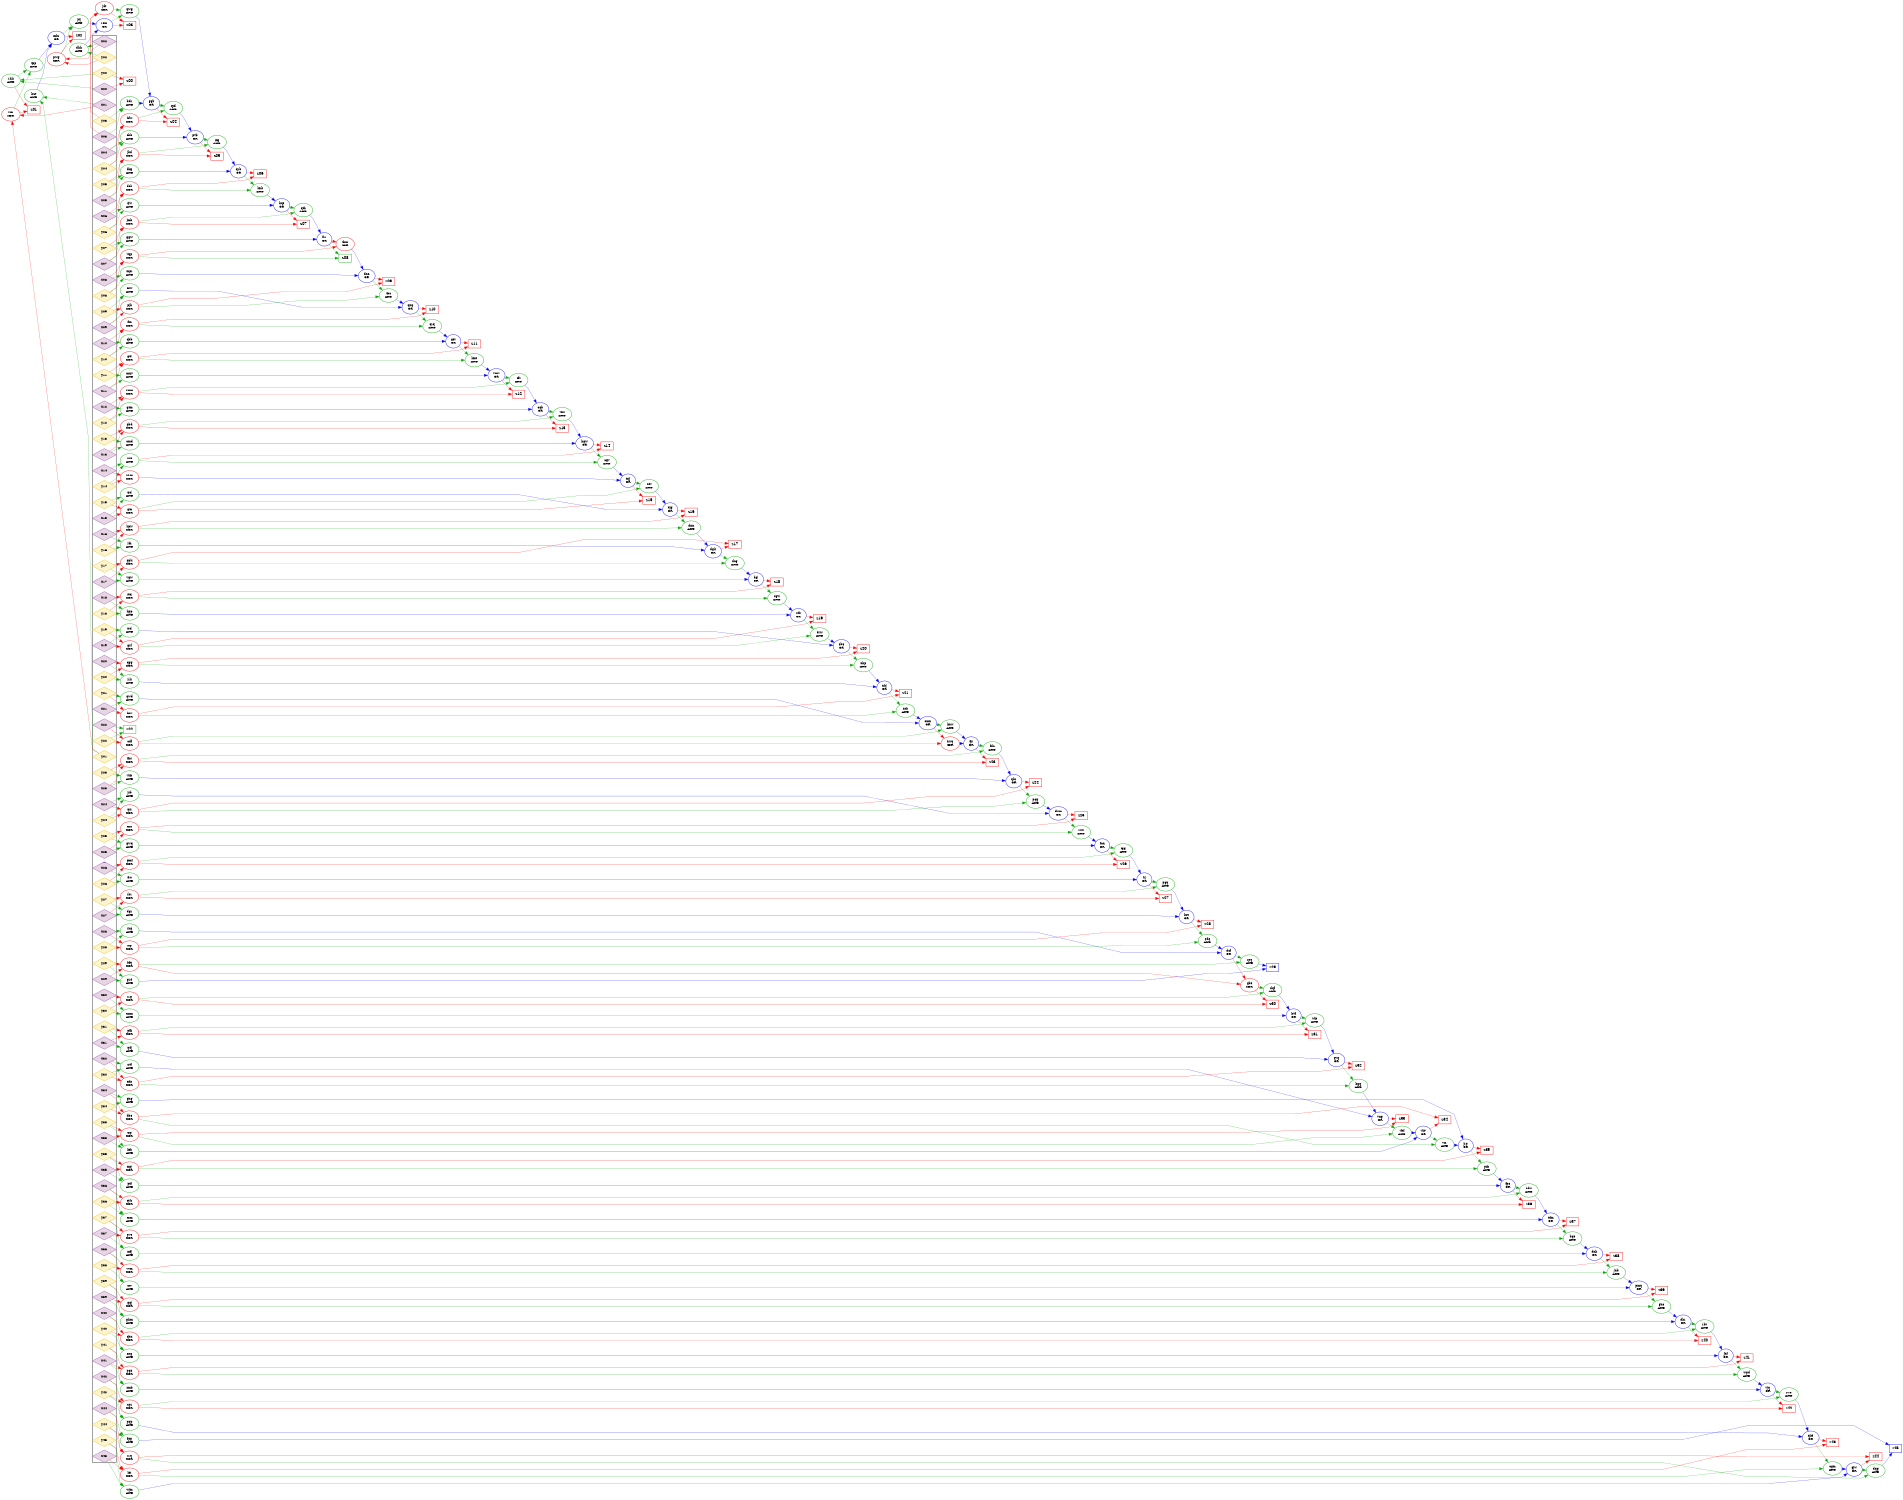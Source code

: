 // Gate Network
digraph {
	size="14,10"
	dpi=1200
	rankdir=LR
	margin=0
	subgraph cluster_inputs {
		rank=same
		x00 [label=x00 color="#9B59B6" fillcolor="#E8D5E4" fontsize=8 height=0.2 shape=diamond style=filled width=0.3]
		x01 [label=x01 color="#9B59B6" fillcolor="#E8D5E4" fontsize=8 height=0.2 shape=diamond style=filled width=0.3]
		x02 [label=x02 color="#9B59B6" fillcolor="#E8D5E4" fontsize=8 height=0.2 shape=diamond style=filled width=0.3]
		x03 [label=x03 color="#9B59B6" fillcolor="#E8D5E4" fontsize=8 height=0.2 shape=diamond style=filled width=0.3]
		x04 [label=x04 color="#9B59B6" fillcolor="#E8D5E4" fontsize=8 height=0.2 shape=diamond style=filled width=0.3]
		x05 [label=x05 color="#9B59B6" fillcolor="#E8D5E4" fontsize=8 height=0.2 shape=diamond style=filled width=0.3]
		x06 [label=x06 color="#9B59B6" fillcolor="#E8D5E4" fontsize=8 height=0.2 shape=diamond style=filled width=0.3]
		x07 [label=x07 color="#9B59B6" fillcolor="#E8D5E4" fontsize=8 height=0.2 shape=diamond style=filled width=0.3]
		x08 [label=x08 color="#9B59B6" fillcolor="#E8D5E4" fontsize=8 height=0.2 shape=diamond style=filled width=0.3]
		x09 [label=x09 color="#9B59B6" fillcolor="#E8D5E4" fontsize=8 height=0.2 shape=diamond style=filled width=0.3]
		x10 [label=x10 color="#9B59B6" fillcolor="#E8D5E4" fontsize=8 height=0.2 shape=diamond style=filled width=0.3]
		x11 [label=x11 color="#9B59B6" fillcolor="#E8D5E4" fontsize=8 height=0.2 shape=diamond style=filled width=0.3]
		x12 [label=x12 color="#9B59B6" fillcolor="#E8D5E4" fontsize=8 height=0.2 shape=diamond style=filled width=0.3]
		x13 [label=x13 color="#9B59B6" fillcolor="#E8D5E4" fontsize=8 height=0.2 shape=diamond style=filled width=0.3]
		x14 [label=x14 color="#9B59B6" fillcolor="#E8D5E4" fontsize=8 height=0.2 shape=diamond style=filled width=0.3]
		x15 [label=x15 color="#9B59B6" fillcolor="#E8D5E4" fontsize=8 height=0.2 shape=diamond style=filled width=0.3]
		x16 [label=x16 color="#9B59B6" fillcolor="#E8D5E4" fontsize=8 height=0.2 shape=diamond style=filled width=0.3]
		x17 [label=x17 color="#9B59B6" fillcolor="#E8D5E4" fontsize=8 height=0.2 shape=diamond style=filled width=0.3]
		x18 [label=x18 color="#9B59B6" fillcolor="#E8D5E4" fontsize=8 height=0.2 shape=diamond style=filled width=0.3]
		x19 [label=x19 color="#9B59B6" fillcolor="#E8D5E4" fontsize=8 height=0.2 shape=diamond style=filled width=0.3]
		x20 [label=x20 color="#9B59B6" fillcolor="#E8D5E4" fontsize=8 height=0.2 shape=diamond style=filled width=0.3]
		x21 [label=x21 color="#9B59B6" fillcolor="#E8D5E4" fontsize=8 height=0.2 shape=diamond style=filled width=0.3]
		x22 [label=x22 color="#9B59B6" fillcolor="#E8D5E4" fontsize=8 height=0.2 shape=diamond style=filled width=0.3]
		x23 [label=x23 color="#9B59B6" fillcolor="#E8D5E4" fontsize=8 height=0.2 shape=diamond style=filled width=0.3]
		x24 [label=x24 color="#9B59B6" fillcolor="#E8D5E4" fontsize=8 height=0.2 shape=diamond style=filled width=0.3]
		x25 [label=x25 color="#9B59B6" fillcolor="#E8D5E4" fontsize=8 height=0.2 shape=diamond style=filled width=0.3]
		x26 [label=x26 color="#9B59B6" fillcolor="#E8D5E4" fontsize=8 height=0.2 shape=diamond style=filled width=0.3]
		x27 [label=x27 color="#9B59B6" fillcolor="#E8D5E4" fontsize=8 height=0.2 shape=diamond style=filled width=0.3]
		x28 [label=x28 color="#9B59B6" fillcolor="#E8D5E4" fontsize=8 height=0.2 shape=diamond style=filled width=0.3]
		x29 [label=x29 color="#9B59B6" fillcolor="#E8D5E4" fontsize=8 height=0.2 shape=diamond style=filled width=0.3]
		x30 [label=x30 color="#9B59B6" fillcolor="#E8D5E4" fontsize=8 height=0.2 shape=diamond style=filled width=0.3]
		x31 [label=x31 color="#9B59B6" fillcolor="#E8D5E4" fontsize=8 height=0.2 shape=diamond style=filled width=0.3]
		x32 [label=x32 color="#9B59B6" fillcolor="#E8D5E4" fontsize=8 height=0.2 shape=diamond style=filled width=0.3]
		x33 [label=x33 color="#9B59B6" fillcolor="#E8D5E4" fontsize=8 height=0.2 shape=diamond style=filled width=0.3]
		x34 [label=x34 color="#9B59B6" fillcolor="#E8D5E4" fontsize=8 height=0.2 shape=diamond style=filled width=0.3]
		x35 [label=x35 color="#9B59B6" fillcolor="#E8D5E4" fontsize=8 height=0.2 shape=diamond style=filled width=0.3]
		x36 [label=x36 color="#9B59B6" fillcolor="#E8D5E4" fontsize=8 height=0.2 shape=diamond style=filled width=0.3]
		x37 [label=x37 color="#9B59B6" fillcolor="#E8D5E4" fontsize=8 height=0.2 shape=diamond style=filled width=0.3]
		x38 [label=x38 color="#9B59B6" fillcolor="#E8D5E4" fontsize=8 height=0.2 shape=diamond style=filled width=0.3]
		x39 [label=x39 color="#9B59B6" fillcolor="#E8D5E4" fontsize=8 height=0.2 shape=diamond style=filled width=0.3]
		x40 [label=x40 color="#9B59B6" fillcolor="#E8D5E4" fontsize=8 height=0.2 shape=diamond style=filled width=0.3]
		x41 [label=x41 color="#9B59B6" fillcolor="#E8D5E4" fontsize=8 height=0.2 shape=diamond style=filled width=0.3]
		x42 [label=x42 color="#9B59B6" fillcolor="#E8D5E4" fontsize=8 height=0.2 shape=diamond style=filled width=0.3]
		x43 [label=x43 color="#9B59B6" fillcolor="#E8D5E4" fontsize=8 height=0.2 shape=diamond style=filled width=0.3]
		x44 [label=x44 color="#9B59B6" fillcolor="#E8D5E4" fontsize=8 height=0.2 shape=diamond style=filled width=0.3]
		y00 [label=y00 color="#F1C40F" fillcolor="#FCF3CF" fontsize=8 height=0.2 shape=diamond style=filled width=0.3]
		y01 [label=y01 color="#F1C40F" fillcolor="#FCF3CF" fontsize=8 height=0.2 shape=diamond style=filled width=0.3]
		y02 [label=y02 color="#F1C40F" fillcolor="#FCF3CF" fontsize=8 height=0.2 shape=diamond style=filled width=0.3]
		y03 [label=y03 color="#F1C40F" fillcolor="#FCF3CF" fontsize=8 height=0.2 shape=diamond style=filled width=0.3]
		y04 [label=y04 color="#F1C40F" fillcolor="#FCF3CF" fontsize=8 height=0.2 shape=diamond style=filled width=0.3]
		y05 [label=y05 color="#F1C40F" fillcolor="#FCF3CF" fontsize=8 height=0.2 shape=diamond style=filled width=0.3]
		y06 [label=y06 color="#F1C40F" fillcolor="#FCF3CF" fontsize=8 height=0.2 shape=diamond style=filled width=0.3]
		y07 [label=y07 color="#F1C40F" fillcolor="#FCF3CF" fontsize=8 height=0.2 shape=diamond style=filled width=0.3]
		y08 [label=y08 color="#F1C40F" fillcolor="#FCF3CF" fontsize=8 height=0.2 shape=diamond style=filled width=0.3]
		y09 [label=y09 color="#F1C40F" fillcolor="#FCF3CF" fontsize=8 height=0.2 shape=diamond style=filled width=0.3]
		y10 [label=y10 color="#F1C40F" fillcolor="#FCF3CF" fontsize=8 height=0.2 shape=diamond style=filled width=0.3]
		y11 [label=y11 color="#F1C40F" fillcolor="#FCF3CF" fontsize=8 height=0.2 shape=diamond style=filled width=0.3]
		y12 [label=y12 color="#F1C40F" fillcolor="#FCF3CF" fontsize=8 height=0.2 shape=diamond style=filled width=0.3]
		y13 [label=y13 color="#F1C40F" fillcolor="#FCF3CF" fontsize=8 height=0.2 shape=diamond style=filled width=0.3]
		y14 [label=y14 color="#F1C40F" fillcolor="#FCF3CF" fontsize=8 height=0.2 shape=diamond style=filled width=0.3]
		y15 [label=y15 color="#F1C40F" fillcolor="#FCF3CF" fontsize=8 height=0.2 shape=diamond style=filled width=0.3]
		y16 [label=y16 color="#F1C40F" fillcolor="#FCF3CF" fontsize=8 height=0.2 shape=diamond style=filled width=0.3]
		y17 [label=y17 color="#F1C40F" fillcolor="#FCF3CF" fontsize=8 height=0.2 shape=diamond style=filled width=0.3]
		y18 [label=y18 color="#F1C40F" fillcolor="#FCF3CF" fontsize=8 height=0.2 shape=diamond style=filled width=0.3]
		y19 [label=y19 color="#F1C40F" fillcolor="#FCF3CF" fontsize=8 height=0.2 shape=diamond style=filled width=0.3]
		y20 [label=y20 color="#F1C40F" fillcolor="#FCF3CF" fontsize=8 height=0.2 shape=diamond style=filled width=0.3]
		y21 [label=y21 color="#F1C40F" fillcolor="#FCF3CF" fontsize=8 height=0.2 shape=diamond style=filled width=0.3]
		y22 [label=y22 color="#F1C40F" fillcolor="#FCF3CF" fontsize=8 height=0.2 shape=diamond style=filled width=0.3]
		y23 [label=y23 color="#F1C40F" fillcolor="#FCF3CF" fontsize=8 height=0.2 shape=diamond style=filled width=0.3]
		y24 [label=y24 color="#F1C40F" fillcolor="#FCF3CF" fontsize=8 height=0.2 shape=diamond style=filled width=0.3]
		y25 [label=y25 color="#F1C40F" fillcolor="#FCF3CF" fontsize=8 height=0.2 shape=diamond style=filled width=0.3]
		y26 [label=y26 color="#F1C40F" fillcolor="#FCF3CF" fontsize=8 height=0.2 shape=diamond style=filled width=0.3]
		y27 [label=y27 color="#F1C40F" fillcolor="#FCF3CF" fontsize=8 height=0.2 shape=diamond style=filled width=0.3]
		y28 [label=y28 color="#F1C40F" fillcolor="#FCF3CF" fontsize=8 height=0.2 shape=diamond style=filled width=0.3]
		y29 [label=y29 color="#F1C40F" fillcolor="#FCF3CF" fontsize=8 height=0.2 shape=diamond style=filled width=0.3]
		y30 [label=y30 color="#F1C40F" fillcolor="#FCF3CF" fontsize=8 height=0.2 shape=diamond style=filled width=0.3]
		y31 [label=y31 color="#F1C40F" fillcolor="#FCF3CF" fontsize=8 height=0.2 shape=diamond style=filled width=0.3]
		y32 [label=y32 color="#F1C40F" fillcolor="#FCF3CF" fontsize=8 height=0.2 shape=diamond style=filled width=0.3]
		y33 [label=y33 color="#F1C40F" fillcolor="#FCF3CF" fontsize=8 height=0.2 shape=diamond style=filled width=0.3]
		y34 [label=y34 color="#F1C40F" fillcolor="#FCF3CF" fontsize=8 height=0.2 shape=diamond style=filled width=0.3]
		y35 [label=y35 color="#F1C40F" fillcolor="#FCF3CF" fontsize=8 height=0.2 shape=diamond style=filled width=0.3]
		y36 [label=y36 color="#F1C40F" fillcolor="#FCF3CF" fontsize=8 height=0.2 shape=diamond style=filled width=0.3]
		y37 [label=y37 color="#F1C40F" fillcolor="#FCF3CF" fontsize=8 height=0.2 shape=diamond style=filled width=0.3]
		y38 [label=y38 color="#F1C40F" fillcolor="#FCF3CF" fontsize=8 height=0.2 shape=diamond style=filled width=0.3]
		y39 [label=y39 color="#F1C40F" fillcolor="#FCF3CF" fontsize=8 height=0.2 shape=diamond style=filled width=0.3]
		y40 [label=y40 color="#F1C40F" fillcolor="#FCF3CF" fontsize=8 height=0.2 shape=diamond style=filled width=0.3]
		y41 [label=y41 color="#F1C40F" fillcolor="#FCF3CF" fontsize=8 height=0.2 shape=diamond style=filled width=0.3]
		y42 [label=y42 color="#F1C40F" fillcolor="#FCF3CF" fontsize=8 height=0.2 shape=diamond style=filled width=0.3]
		y43 [label=y43 color="#F1C40F" fillcolor="#FCF3CF" fontsize=8 height=0.2 shape=diamond style=filled width=0.3]
		y44 [label=y44 color="#F1C40F" fillcolor="#FCF3CF" fontsize=8 height=0.2 shape=diamond style=filled width=0.3]
	}
	cgm [label="cgm
AND" color="#00AA00" fillcolor=white fontsize=8 height=0.2 shape=ellipse style=filled width=0.3]
	ktr -> cgm [color="#00AA00" penwidth=0.5]
	qkd -> cgm [color="#00AA00" penwidth=0.5]
	smb [label="smb
AND" color="#00AA00" fillcolor=white fontsize=8 height=0.2 shape=ellipse style=filled width=0.3]
	y41 -> smb [color="#00AA00" penwidth=0.5]
	x41 -> smb [color="#00AA00" penwidth=0.5]
	kmt [label="kmt
AND" color="#00AA00" fillcolor=white fontsize=8 height=0.2 shape=ellipse style=filled width=0.3]
	gst -> kmt [color="#00AA00" penwidth=0.5]
	gtv -> kmt [color="#00AA00" penwidth=0.5]
	bfq [label="bfq
XOR" color="#FF0000" fillcolor=white fontsize=8 height=0.2 shape=ellipse style=filled width=0.3]
	y29 -> bfq [color="#FF0000" penwidth=0.5]
	x29 -> bfq [color="#FF0000" penwidth=0.5]
	z07 [label=z07 color="#FF0000" fillcolor=white fontsize=10 height=0.3 shape=box style=filled width=0.4]
	hqs -> z07 [color="#FF0000" penwidth=0.5]
	jmb -> z07 [color="#FF0000" penwidth=0.5]
	bdr [label="bdr
AND" color="#00AA00" fillcolor=white fontsize=8 height=0.2 shape=ellipse style=filled width=0.3]
	x03 -> bdr [color="#00AA00" penwidth=0.5]
	y03 -> bdr [color="#00AA00" penwidth=0.5]
	z30 [label=z30 color="#FF0000" fillcolor=white fontsize=10 height=0.3 shape=box style=filled width=0.4]
	gbs -> z30 [color="#FF0000" penwidth=0.5]
	rrg -> z30 [color="#FF0000" penwidth=0.5]
	dqf [label="dqf
AND" color="#00AA00" fillcolor=white fontsize=8 height=0.2 shape=ellipse style=filled width=0.3]
	gbs -> dqf [color="#00AA00" penwidth=0.5]
	rrg -> dqf [color="#00AA00" penwidth=0.5]
	wpd [label="wpd
AND" color="#00AA00" fillcolor=white fontsize=8 height=0.2 shape=ellipse style=filled width=0.3]
	pgs -> wpd [color="#00AA00" penwidth=0.5]
	jhf -> wpd [color="#00AA00" penwidth=0.5]
	z27 [label=z27 color="#FF0000" fillcolor=white fontsize=10 height=0.3 shape=box style=filled width=0.4]
	rbr -> z27 [color="#FF0000" penwidth=0.5]
	frj -> z27 [color="#FF0000" penwidth=0.5]
	jrp [label="jrp
OR" color="#0000FF" fillcolor=white fontsize=8 height=0.2 shape=ellipse style=filled width=0.3]
	vsr -> jrp [color="#0000FF" penwidth=0.5]
	gng -> jrp [color="#0000FF" penwidth=0.5]
	fjs [label="fjs
OR" color="#0000FF" fillcolor=white fontsize=8 height=0.2 shape=ellipse style=filled width=0.3]
	knw -> fjs [color="#0000FF" penwidth=0.5]
	hwq -> fjs [color="#0000FF" penwidth=0.5]
	vbf [label="vbf
AND" color="#00AA00" fillcolor=white fontsize=8 height=0.2 shape=ellipse style=filled width=0.3]
	tsp -> vbf [color="#00AA00" penwidth=0.5]
	vng -> vbf [color="#00AA00" penwidth=0.5]
	z45 [label=z45 color="#0000FF" fillcolor=white fontsize=10 height=0.3 shape=box style=filled width=0.4]
	fpg -> z45 [color="#0000FF" penwidth=0.5]
	dqg -> z45 [color="#0000FF" penwidth=0.5]
	vjq [label="vjq
OR" color="#0000FF" fillcolor=white fontsize=8 height=0.2 shape=ellipse style=filled width=0.3]
	wpd -> vjq [color="#0000FF" penwidth=0.5]
	smb -> vjq [color="#0000FF" penwidth=0.5]
	z26 [label=z26 color="#FF0000" fillcolor=white fontsize=10 height=0.3 shape=box style=filled width=0.4]
	fcn -> z26 [color="#FF0000" penwidth=0.5]
	pmf -> z26 [color="#FF0000" penwidth=0.5]
	hvf [label="hvf
OR" color="#0000FF" fillcolor=white fontsize=8 height=0.2 shape=ellipse style=filled width=0.3]
	dqf -> hvf [color="#0000FF" penwidth=0.5]
	tmm -> hvf [color="#0000FF" penwidth=0.5]
	ghc [label="ghc
AND" color="#00AA00" fillcolor=white fontsize=8 height=0.2 shape=ellipse style=filled width=0.3]
	pmq -> ghc [color="#00AA00" penwidth=0.5]
	ggj -> ghc [color="#00AA00" penwidth=0.5]
	dcg [label="dcg
AND" color="#00AA00" fillcolor=white fontsize=8 height=0.2 shape=ellipse style=filled width=0.3]
	dgk -> dcg [color="#00AA00" penwidth=0.5]
	ppk -> dcg [color="#00AA00" penwidth=0.5]
	z22 [label=z22 color="#00AA00" fillcolor=white fontsize=10 height=0.3 shape=box style=filled width=0.4]
	y22 -> z22 [color="#00AA00" penwidth=0.5]
	x22 -> z22 [color="#00AA00" penwidth=0.5]
	qth [label="qth
AND" color="#00AA00" fillcolor=white fontsize=8 height=0.2 shape=ellipse style=filled width=0.3]
	hqs -> qth [color="#00AA00" penwidth=0.5]
	jmb -> qth [color="#00AA00" penwidth=0.5]
	tgg [label="tgg
AND" color="#00AA00" fillcolor=white fontsize=8 height=0.2 shape=ellipse style=filled width=0.3]
	pmf -> tgg [color="#00AA00" penwidth=0.5]
	fcn -> tgg [color="#00AA00" penwidth=0.5]
	rhg [label="rhg
AND" color="#00AA00" fillcolor=white fontsize=8 height=0.2 shape=ellipse style=filled width=0.3]
	y28 -> rhg [color="#00AA00" penwidth=0.5]
	x28 -> rhg [color="#00AA00" penwidth=0.5]
	z05 [label=z05 color="#FF0000" fillcolor=white fontsize=10 height=0.3 shape=box style=filled width=0.4]
	pvb -> z05 [color="#FF0000" penwidth=0.5]
	jbd -> z05 [color="#FF0000" penwidth=0.5]
	z13 [label=z13 color="#FF0000" fillcolor=white fontsize=10 height=0.3 shape=box style=filled width=0.4]
	cqb -> z13 [color="#FF0000" penwidth=0.5]
	pbd -> z13 [color="#FF0000" penwidth=0.5]
	dgj [label="dgj
OR" color="#0000FF" fillcolor=white fontsize=8 height=0.2 shape=ellipse style=filled width=0.3]
	dcg -> dgj [color="#0000FF" penwidth=0.5]
	vgw -> dgj [color="#0000FF" penwidth=0.5]
	psh [label="psh
AND" color="#00AA00" fillcolor=white fontsize=8 height=0.2 shape=ellipse style=filled width=0.3]
	mpj -> psh [color="#00AA00" penwidth=0.5]
	jrp -> psh [color="#00AA00" penwidth=0.5]
	ggj [label="ggj
XOR" color="#FF0000" fillcolor=white fontsize=8 height=0.2 shape=ellipse style=filled width=0.3]
	y39 -> ggj [color="#FF0000" penwidth=0.5]
	x39 -> ggj [color="#FF0000" penwidth=0.5]
	vvm [label="vvm
XOR" color="#FF0000" fillcolor=white fontsize=8 height=0.2 shape=ellipse style=filled width=0.3]
	y38 -> vvm [color="#FF0000" penwidth=0.5]
	x38 -> vvm [color="#FF0000" penwidth=0.5]
	dqg [label="dqg
AND" color="#00AA00" fillcolor=white fontsize=8 height=0.2 shape=ellipse style=filled width=0.3]
	rrq -> dqg [color="#00AA00" penwidth=0.5]
	gjw -> dqg [color="#00AA00" penwidth=0.5]
	vkh [label="vkh
AND" color="#00AA00" fillcolor=white fontsize=8 height=0.2 shape=ellipse style=filled width=0.3]
	y23 -> vkh [color="#00AA00" penwidth=0.5]
	x23 -> vkh [color="#00AA00" penwidth=0.5]
	pgs [label="pgs
XOR" color="#FF0000" fillcolor=white fontsize=8 height=0.2 shape=ellipse style=filled width=0.3]
	x41 -> pgs [color="#FF0000" penwidth=0.5]
	y41 -> pgs [color="#FF0000" penwidth=0.5]
	dwm [label="dwm
OR" color="#0000FF" fillcolor=white fontsize=8 height=0.2 shape=ellipse style=filled width=0.3]
	jsb -> dwm [color="#0000FF" penwidth=0.5]
	pqq -> dwm [color="#0000FF" penwidth=0.5]
	qcj [label="qcj
AND" color="#00AA00" fillcolor=white fontsize=8 height=0.2 shape=ellipse style=filled width=0.3]
	x15 -> qcj [color="#00AA00" penwidth=0.5]
	y15 -> qcj [color="#00AA00" penwidth=0.5]
	qrq [label="qrq
AND" color="#00AA00" fillcolor=white fontsize=8 height=0.2 shape=ellipse style=filled width=0.3]
	qnq -> qrq [color="#00AA00" penwidth=0.5]
	ftn -> qrq [color="#00AA00" penwidth=0.5]
	rrg [label="rrg
XOR" color="#FF0000" fillcolor=white fontsize=8 height=0.2 shape=ellipse style=filled width=0.3]
	x30 -> rrg [color="#FF0000" penwidth=0.5]
	y30 -> rrg [color="#FF0000" penwidth=0.5]
	rmm [label="rmm
XOR" color="#FF0000" fillcolor=white fontsize=8 height=0.2 shape=ellipse style=filled width=0.3]
	y12 -> rmm [color="#FF0000" penwidth=0.5]
	x12 -> rmm [color="#FF0000" penwidth=0.5]
	z10 [label=z10 color="#FF0000" fillcolor=white fontsize=10 height=0.3 shape=box style=filled width=0.4]
	qnq -> z10 [color="#FF0000" penwidth=0.5]
	ftn -> z10 [color="#FF0000" penwidth=0.5]
	cmn [label="cmn
OR" color="#0000FF" fillcolor=white fontsize=8 height=0.2 shape=ellipse style=filled width=0.3]
	qwd -> cmn [color="#0000FF" penwidth=0.5]
	ntb -> cmn [color="#0000FF" penwidth=0.5]
	hct [label="hct
AND" color="#00AA00" fillcolor=white fontsize=8 height=0.2 shape=ellipse style=filled width=0.3]
	y01 -> hct [color="#00AA00" penwidth=0.5]
	x01 -> hct [color="#00AA00" penwidth=0.5]
	pbq [label="pbq
OR" color="#0000FF" fillcolor=white fontsize=8 height=0.2 shape=ellipse style=filled width=0.3]
	ncj -> pbq [color="#0000FF" penwidth=0.5]
	dvw -> pbq [color="#0000FF" penwidth=0.5]
	dcf [label="dcf
OR" color="#0000FF" fillcolor=white fontsize=8 height=0.2 shape=ellipse style=filled width=0.3]
	pdq -> dcf [color="#0000FF" penwidth=0.5]
	rhg -> dcf [color="#0000FF" penwidth=0.5]
	cmd [label="cmd
AND" color="#00AA00" fillcolor=white fontsize=8 height=0.2 shape=ellipse style=filled width=0.3]
	y13 -> cmd [color="#00AA00" penwidth=0.5]
	x13 -> cmd [color="#00AA00" penwidth=0.5]
	bgs [label="bgs
AND" color="#00AA00" fillcolor=white fontsize=8 height=0.2 shape=ellipse style=filled width=0.3]
	pvc -> bgs [color="#00AA00" penwidth=0.5]
	tdm -> bgs [color="#00AA00" penwidth=0.5]
	fcn [label="fcn
OR" color="#0000FF" fillcolor=white fontsize=8 height=0.2 shape=ellipse style=filled width=0.3]
	rws -> fcn [color="#0000FF" penwidth=0.5]
	gwq -> fcn [color="#0000FF" penwidth=0.5]
	fpg [label="fpg
AND" color="#00AA00" fillcolor=white fontsize=8 height=0.2 shape=ellipse style=filled width=0.3]
	x44 -> fpg [color="#00AA00" penwidth=0.5]
	y44 -> fpg [color="#00AA00" penwidth=0.5]
	cgv [label="cgv
AND" color="#00AA00" fillcolor=white fontsize=8 height=0.2 shape=ellipse style=filled width=0.3]
	wss -> cgv [color="#00AA00" penwidth=0.5]
	hgw -> cgv [color="#00AA00" penwidth=0.5]
	chb [label="chb
AND" color="#00AA00" fillcolor=white fontsize=8 height=0.2 shape=ellipse style=filled width=0.3]
	y04 -> chb [color="#00AA00" penwidth=0.5]
	x04 -> chb [color="#00AA00" penwidth=0.5]
	z40 [label=z40 color="#FF0000" fillcolor=white fontsize=10 height=0.3 shape=box style=filled width=0.4]
	qbn -> z40 [color="#FF0000" penwidth=0.5]
	dhr -> z40 [color="#FF0000" penwidth=0.5]
	z42 [label=z42 color="#FF0000" fillcolor=white fontsize=10 height=0.3 shape=box style=filled width=0.4]
	cpr -> z42 [color="#FF0000" penwidth=0.5]
	vjq -> z42 [color="#FF0000" penwidth=0.5]
	tpp [label="tpp
AND" color="#00AA00" fillcolor=white fontsize=8 height=0.2 shape=ellipse style=filled width=0.3]
	rhk -> tpp [color="#00AA00" penwidth=0.5]
	vsn -> tpp [color="#00AA00" penwidth=0.5]
	z25 [label=z25 color="#FF0000" fillcolor=white fontsize=10 height=0.3 shape=box style=filled width=0.4]
	dwm -> z25 [color="#FF0000" penwidth=0.5]
	cnn -> z25 [color="#FF0000" penwidth=0.5]
	nhj [label="nhj
OR" color="#0000FF" fillcolor=white fontsize=8 height=0.2 shape=ellipse style=filled width=0.3]
	jrk -> nhj [color="#0000FF" penwidth=0.5]
	nhp -> nhj [color="#0000FF" penwidth=0.5]
	pmq [label="pmq
OR" color="#0000FF" fillcolor=white fontsize=8 height=0.2 shape=ellipse style=filled width=0.3]
	jnb -> pmq [color="#0000FF" penwidth=0.5]
	ctv -> pmq [color="#0000FF" penwidth=0.5]
	pqp [label="pqp
AND" color="#00AA00" fillcolor=white fontsize=8 height=0.2 shape=ellipse style=filled width=0.3]
	x42 -> pqp [color="#00AA00" penwidth=0.5]
	y42 -> pqp [color="#00AA00" penwidth=0.5]
	knk [label="knk
AND" color="#00AA00" fillcolor=white fontsize=8 height=0.2 shape=ellipse style=filled width=0.3]
	dck -> knk [color="#00AA00" penwidth=0.5]
	qrb -> knk [color="#00AA00" penwidth=0.5]
	z12 [label=z12 color="#FF0000" fillcolor=white fontsize=10 height=0.3 shape=box style=filled width=0.4]
	vmv -> z12 [color="#FF0000" penwidth=0.5]
	rmm -> z12 [color="#FF0000" penwidth=0.5]
	vkv [label="vkv
OR" color="#0000FF" fillcolor=white fontsize=8 height=0.2 shape=ellipse style=filled width=0.3]
	vbf -> vkv [color="#0000FF" penwidth=0.5]
	ksh -> vkv [color="#0000FF" penwidth=0.5]
	ncj [label="ncj
AND" color="#00AA00" fillcolor=white fontsize=8 height=0.2 shape=ellipse style=filled width=0.3]
	y19 -> ncj [color="#00AA00" penwidth=0.5]
	x19 -> ncj [color="#00AA00" penwidth=0.5]
	frr [label="frr
OR" color="#0000FF" fillcolor=white fontsize=8 height=0.2 shape=ellipse style=filled width=0.3]
	qth -> frr [color="#0000FF" penwidth=0.5]
	ggw -> frr [color="#0000FF" penwidth=0.5]
	z24 [label=z24 color="#FF0000" fillcolor=white fontsize=10 height=0.3 shape=box style=filled width=0.4]
	qbr -> z24 [color="#FF0000" penwidth=0.5]
	qsr -> z24 [color="#FF0000" penwidth=0.5]
	dvw [label="dvw
AND" color="#00AA00" fillcolor=white fontsize=8 height=0.2 shape=ellipse style=filled width=0.3]
	grf -> dvw [color="#00AA00" penwidth=0.5]
	wfs -> dvw [color="#00AA00" penwidth=0.5]
	qnq [label="qnq
OR" color="#0000FF" fillcolor=white fontsize=8 height=0.2 shape=ellipse style=filled width=0.3]
	csw -> qnq [color="#0000FF" penwidth=0.5]
	tbc -> qnq [color="#0000FF" penwidth=0.5]
	qdj [label="qdj
AND" color="#00AA00" fillcolor=white fontsize=8 height=0.2 shape=ellipse style=filled width=0.3]
	x31 -> qdj [color="#00AA00" penwidth=0.5]
	y31 -> qdj [color="#00AA00" penwidth=0.5]
	qgg [label="qgg
XOR" color="#FF0000" fillcolor=white fontsize=8 height=0.2 shape=ellipse style=filled width=0.3]
	y20 -> qgg [color="#FF0000" penwidth=0.5]
	x20 -> qgg [color="#FF0000" penwidth=0.5]
	cvf [label="cvf
AND" color="#00AA00" fillcolor=white fontsize=8 height=0.2 shape=ellipse style=filled width=0.3]
	x32 -> cvf [color="#00AA00" penwidth=0.5]
	y32 -> cvf [color="#00AA00" penwidth=0.5]
	pqq [label="pqq
AND" color="#00AA00" fillcolor=white fontsize=8 height=0.2 shape=ellipse style=filled width=0.3]
	qbr -> pqq [color="#00AA00" penwidth=0.5]
	qsr -> pqq [color="#00AA00" penwidth=0.5]
	jnb [label="jnb
AND" color="#00AA00" fillcolor=white fontsize=8 height=0.2 shape=ellipse style=filled width=0.3]
	vvm -> jnb [color="#00AA00" penwidth=0.5]
	dnk -> jnb [color="#00AA00" penwidth=0.5]
	pdq [label="pdq
AND" color="#00AA00" fillcolor=white fontsize=8 height=0.2 shape=ellipse style=filled width=0.3]
	bst -> pdq [color="#00AA00" penwidth=0.5]
	stp -> pdq [color="#00AA00" penwidth=0.5]
	ctv [label="ctv
AND" color="#00AA00" fillcolor=white fontsize=8 height=0.2 shape=ellipse style=filled width=0.3]
	y38 -> ctv [color="#00AA00" penwidth=0.5]
	x38 -> ctv [color="#00AA00" penwidth=0.5]
	gbs [label="gbs
XOR" color="#FF0000" fillcolor=white fontsize=8 height=0.2 shape=ellipse style=filled width=0.3]
	bfq -> gbs [color="#FF0000" penwidth=0.5]
	dcf -> gbs [color="#FF0000" penwidth=0.5]
	gsm [label="gsm
AND" color="#00AA00" fillcolor=white fontsize=8 height=0.2 shape=ellipse style=filled width=0.3]
	x12 -> gsm [color="#00AA00" penwidth=0.5]
	y12 -> gsm [color="#00AA00" penwidth=0.5]
	qsr [label="qsr
XOR" color="#FF0000" fillcolor=white fontsize=8 height=0.2 shape=ellipse style=filled width=0.3]
	y24 -> qsr [color="#FF0000" penwidth=0.5]
	x24 -> qsr [color="#FF0000" penwidth=0.5]
	z08 [label=z08 color="#00AA00" fillcolor=white fontsize=10 height=0.3 shape=box style=filled width=0.4]
	vqp -> z08 [color="#00AA00" penwidth=0.5]
	frr -> z08 [color="#00AA00" penwidth=0.5]
	pbd [label="pbd
XOR" color="#FF0000" fillcolor=white fontsize=8 height=0.2 shape=ellipse style=filled width=0.3]
	y13 -> pbd [color="#FF0000" penwidth=0.5]
	x13 -> pbd [color="#FF0000" penwidth=0.5]
	dgk [label="dgk
OR" color="#0000FF" fillcolor=white fontsize=8 height=0.2 shape=ellipse style=filled width=0.3]
	jth -> dgk [color="#0000FF" penwidth=0.5]
	dnn -> dgk [color="#0000FF" penwidth=0.5]
	jbd [label="jbd
XOR" color="#FF0000" fillcolor=white fontsize=8 height=0.2 shape=ellipse style=filled width=0.3]
	y05 -> jbd [color="#FF0000" penwidth=0.5]
	x05 -> jbd [color="#FF0000" penwidth=0.5]
	rhk [label="rhk
AND" color="#00AA00" fillcolor=white fontsize=8 height=0.2 shape=ellipse style=filled width=0.3]
	y00 -> rhk [color="#00AA00" penwidth=0.5]
	x00 -> rhk [color="#00AA00" penwidth=0.5]
	z23 [label=z23 color="#FF0000" fillcolor=white fontsize=10 height=0.3 shape=box style=filled width=0.4]
	fhs -> z23 [color="#FF0000" penwidth=0.5]
	fjs -> z23 [color="#FF0000" penwidth=0.5]
	z11 [label=z11 color="#FF0000" fillcolor=white fontsize=10 height=0.3 shape=box style=filled width=0.4]
	gtv -> z11 [color="#FF0000" penwidth=0.5]
	gst -> z11 [color="#FF0000" penwidth=0.5]
	mfj [label="mfj
AND" color="#00AA00" fillcolor=white fontsize=8 height=0.2 shape=ellipse style=filled width=0.3]
	y37 -> mfj [color="#00AA00" penwidth=0.5]
	x37 -> mfj [color="#00AA00" penwidth=0.5]
	gtc [label="gtc
XOR" color="#FF0000" fillcolor=white fontsize=8 height=0.2 shape=ellipse style=filled width=0.3]
	y15 -> gtc [color="#FF0000" penwidth=0.5]
	x15 -> gtc [color="#FF0000" penwidth=0.5]
	mqv [label="mqv
AND" color="#00AA00" fillcolor=white fontsize=8 height=0.2 shape=ellipse style=filled width=0.3]
	y11 -> mqv [color="#00AA00" penwidth=0.5]
	x11 -> mqv [color="#00AA00" penwidth=0.5]
	qrb [label="qrb
OR" color="#0000FF" fillcolor=white fontsize=8 height=0.2 shape=ellipse style=filled width=0.3]
	bkg -> qrb [color="#0000FF" penwidth=0.5]
	ktg -> qrb [color="#0000FF" penwidth=0.5]
	gtv [label="gtv
XOR" color="#FF0000" fillcolor=white fontsize=8 height=0.2 shape=ellipse style=filled width=0.3]
	y11 -> gtv [color="#FF0000" penwidth=0.5]
	x11 -> gtv [color="#FF0000" penwidth=0.5]
	csw [label="csw
AND" color="#00AA00" fillcolor=white fontsize=8 height=0.2 shape=ellipse style=filled width=0.3]
	x09 -> csw [color="#00AA00" penwidth=0.5]
	y09 -> csw [color="#00AA00" penwidth=0.5]
	rbt [label="rbt
AND" color="#00AA00" fillcolor=white fontsize=8 height=0.2 shape=ellipse style=filled width=0.3]
	dhr -> rbt [color="#00AA00" penwidth=0.5]
	qbn -> rbt [color="#00AA00" penwidth=0.5]
	z38 [label=z38 color="#FF0000" fillcolor=white fontsize=10 height=0.3 shape=box style=filled width=0.4]
	vvm -> z38 [color="#FF0000" penwidth=0.5]
	dnk -> z38 [color="#FF0000" penwidth=0.5]
	vng [label="vng
OR" color="#0000FF" fillcolor=white fontsize=8 height=0.2 shape=ellipse style=filled width=0.3]
	cvf -> vng [color="#0000FF" penwidth=0.5]
	bgq -> vng [color="#0000FF" penwidth=0.5]
	wfs [label="wfs
OR" color="#0000FF" fillcolor=white fontsize=8 height=0.2 shape=ellipse style=filled width=0.3]
	hpp -> wfs [color="#0000FF" penwidth=0.5]
	sgw -> wfs [color="#0000FF" penwidth=0.5]
	z16 [label=z16 color="#FF0000" fillcolor=white fontsize=10 height=0.3 shape=box style=filled width=0.4]
	djg -> z16 [color="#FF0000" penwidth=0.5]
	kpw -> z16 [color="#FF0000" penwidth=0.5]
	kpw [label="kpw
XOR" color="#FF0000" fillcolor=white fontsize=8 height=0.2 shape=ellipse style=filled width=0.3]
	x16 -> kpw [color="#FF0000" penwidth=0.5]
	y16 -> kpw [color="#FF0000" penwidth=0.5]
	dgr [label="dgr
AND" color="#00AA00" fillcolor=white fontsize=8 height=0.2 shape=ellipse style=filled width=0.3]
	x27 -> dgr [color="#00AA00" penwidth=0.5]
	y27 -> dgr [color="#00AA00" penwidth=0.5]
	gwq [label="gwq
AND" color="#00AA00" fillcolor=white fontsize=8 height=0.2 shape=ellipse style=filled width=0.3]
	y25 -> gwq [color="#00AA00" penwidth=0.5]
	x25 -> gwq [color="#00AA00" penwidth=0.5]
	sgw [label="sgw
AND" color="#00AA00" fillcolor=white fontsize=8 height=0.2 shape=ellipse style=filled width=0.3]
	dgj -> sgw [color="#00AA00" penwidth=0.5]
	stq -> sgw [color="#00AA00" penwidth=0.5]
	z33 [label=z33 color="#FF0000" fillcolor=white fontsize=10 height=0.3 shape=box style=filled width=0.4]
	tsp -> z33 [color="#FF0000" penwidth=0.5]
	vng -> z33 [color="#FF0000" penwidth=0.5]
	cqb [label="cqb
OR" color="#0000FF" fillcolor=white fontsize=8 height=0.2 shape=ellipse style=filled width=0.3]
	gsm -> cqb [color="#0000FF" penwidth=0.5]
	sft -> cqb [color="#0000FF" penwidth=0.5]
	vmv [label="vmv
OR" color="#0000FF" fillcolor=white fontsize=8 height=0.2 shape=ellipse style=filled width=0.3]
	kmt -> vmv [color="#0000FF" penwidth=0.5]
	mqv -> vmv [color="#0000FF" penwidth=0.5]
	z36 [label=z36 color="#FF0000" fillcolor=white fontsize=10 height=0.3 shape=box style=filled width=0.4]
	qvh -> z36 [color="#FF0000" penwidth=0.5]
	fpc -> z36 [color="#FF0000" penwidth=0.5]
	fpc [label="fpc
OR" color="#0000FF" fillcolor=white fontsize=8 height=0.2 shape=ellipse style=filled width=0.3]
	ptf -> fpc [color="#0000FF" penwidth=0.5]
	psh -> fpc [color="#0000FF" penwidth=0.5]
	gjw [label="gjw
OR" color="#0000FF" fillcolor=white fontsize=8 height=0.2 shape=ellipse style=filled width=0.3]
	wjm -> gjw [color="#0000FF" penwidth=0.5]
	cgm -> gjw [color="#0000FF" penwidth=0.5]
	qbr [label="qbr
OR" color="#0000FF" fillcolor=white fontsize=8 height=0.2 shape=ellipse style=filled width=0.3]
	vkh -> qbr [color="#0000FF" penwidth=0.5]
	fdc -> qbr [color="#0000FF" penwidth=0.5]
	tsp [label="tsp
XOR" color="#FF0000" fillcolor=white fontsize=8 height=0.2 shape=ellipse style=filled width=0.3]
	y33 -> tsp [color="#FF0000" penwidth=0.5]
	x33 -> tsp [color="#FF0000" penwidth=0.5]
	grf [label="grf
XOR" color="#FF0000" fillcolor=white fontsize=8 height=0.2 shape=ellipse style=filled width=0.3]
	x19 -> grf [color="#FF0000" penwidth=0.5]
	y19 -> grf [color="#FF0000" penwidth=0.5]
	rrq [label="rrq
XOR" color="#FF0000" fillcolor=white fontsize=8 height=0.2 shape=ellipse style=filled width=0.3]
	x44 -> rrq [color="#FF0000" penwidth=0.5]
	y44 -> rrq [color="#FF0000" penwidth=0.5]
	jdj [label="jdj
AND" color="#00AA00" fillcolor=white fontsize=8 height=0.2 shape=ellipse style=filled width=0.3]
	pwg -> jdj [color="#00AA00" penwidth=0.5]
	mbr -> jdj [color="#00AA00" penwidth=0.5]
	mjj [label="mjj
OR" color="#0000FF" fillcolor=white fontsize=8 height=0.2 shape=ellipse style=filled width=0.3]
	wrm -> mjj [color="#0000FF" penwidth=0.5]
	cgv -> mjj [color="#0000FF" penwidth=0.5]
	z35 [label=z35 color="#FF0000" fillcolor=white fontsize=10 height=0.3 shape=box style=filled width=0.4]
	jrp -> z35 [color="#FF0000" penwidth=0.5]
	mpj -> z35 [color="#FF0000" penwidth=0.5]
	z31 [label=z31 color="#FF0000" fillcolor=white fontsize=10 height=0.3 shape=box style=filled width=0.4]
	hvf -> z31 [color="#FF0000" penwidth=0.5]
	pfk -> z31 [color="#FF0000" penwidth=0.5]
	cpr [label="cpr
XOR" color="#FF0000" fillcolor=white fontsize=8 height=0.2 shape=ellipse style=filled width=0.3]
	x42 -> cpr [color="#FF0000" penwidth=0.5]
	y42 -> cpr [color="#FF0000" penwidth=0.5]
	cdf [label="cdf
XOR" color="#FF0000" fillcolor=white fontsize=8 height=0.2 shape=ellipse style=filled width=0.3]
	x22 -> cdf [color="#FF0000" penwidth=0.5]
	y22 -> cdf [color="#FF0000" penwidth=0.5]
	tmm [label="tmm
AND" color="#00AA00" fillcolor=white fontsize=8 height=0.2 shape=ellipse style=filled width=0.3]
	x30 -> tmm [color="#00AA00" penwidth=0.5]
	y30 -> tmm [color="#00AA00" penwidth=0.5]
	z21 [label=z21 color="#FF0000" fillcolor=white fontsize=10 height=0.3 shape=box style=filled width=0.4]
	bnv -> z21 [color="#FF0000" penwidth=0.5]
	nhj -> z21 [color="#FF0000" penwidth=0.5]
	wjm [label="wjm
AND" color="#00AA00" fillcolor=white fontsize=8 height=0.2 shape=ellipse style=filled width=0.3]
	y43 -> wjm [color="#00AA00" penwidth=0.5]
	x43 -> wjm [color="#00AA00" penwidth=0.5]
	z04 [label=z04 color="#FF0000" fillcolor=white fontsize=10 height=0.3 shape=box style=filled width=0.4]
	hfw -> z04 [color="#FF0000" penwidth=0.5]
	ggh -> z04 [color="#FF0000" penwidth=0.5]
	z09 [label=z09 color="#FF0000" fillcolor=white fontsize=10 height=0.3 shape=box style=filled width=0.4]
	dnc -> z09 [color="#FF0000" penwidth=0.5]
	pjb -> z09 [color="#FF0000" penwidth=0.5]
	z17 [label=z17 color="#FF0000" fillcolor=white fontsize=10 height=0.3 shape=box style=filled width=0.4]
	ppk -> z17 [color="#FF0000" penwidth=0.5]
	dgk -> z17 [color="#FF0000" penwidth=0.5]
	stp [label="stp
XOR" color="#FF0000" fillcolor=white fontsize=8 height=0.2 shape=ellipse style=filled width=0.3]
	y28 -> stp [color="#FF0000" penwidth=0.5]
	x28 -> stp [color="#FF0000" penwidth=0.5]
	z15 [label=z15 color="#FF0000" fillcolor=white fontsize=10 height=0.3 shape=box style=filled width=0.4]
	mjj -> z15 [color="#FF0000" penwidth=0.5]
	gtc -> z15 [color="#FF0000" penwidth=0.5]
	hpp [label="hpp
AND" color="#00AA00" fillcolor=white fontsize=8 height=0.2 shape=ellipse style=filled width=0.3]
	y18 -> hpp [color="#00AA00" penwidth=0.5]
	x18 -> hpp [color="#00AA00" penwidth=0.5]
	sjw [label="sjw
AND" color="#00AA00" fillcolor=white fontsize=8 height=0.2 shape=ellipse style=filled width=0.3]
	x06 -> sjw [color="#00AA00" penwidth=0.5]
	y06 -> sjw [color="#00AA00" penwidth=0.5]
	dnc [label="dnc
OR" color="#0000FF" fillcolor=white fontsize=8 height=0.2 shape=ellipse style=filled width=0.3]
	mpr -> dnc [color="#0000FF" penwidth=0.5]
	thm -> dnc [color="#0000FF" penwidth=0.5]
	z02 [label=z02 color="#FF0000" fillcolor=white fontsize=10 height=0.3 shape=box style=filled width=0.4]
	mbr -> z02 [color="#FF0000" penwidth=0.5]
	pwg -> z02 [color="#FF0000" penwidth=0.5]
	frc [label="frc
AND" color="#00AA00" fillcolor=white fontsize=8 height=0.2 shape=ellipse style=filled width=0.3]
	y26 -> frc [color="#00AA00" penwidth=0.5]
	x26 -> frc [color="#00AA00" penwidth=0.5]
	thm [label="thm
XOR" color="#FF0000" fillcolor=white fontsize=8 height=0.2 shape=ellipse style=filled width=0.3]
	frr -> thm [color="#FF0000" penwidth=0.5]
	vqp -> thm [color="#FF0000" penwidth=0.5]
	pwg [label="pwg
XOR" color="#FF0000" fillcolor=white fontsize=8 height=0.2 shape=ellipse style=filled width=0.3]
	y02 -> pwg [color="#FF0000" penwidth=0.5]
	x02 -> pwg [color="#FF0000" penwidth=0.5]
	z41 [label=z41 color="#FF0000" fillcolor=white fontsize=10 height=0.3 shape=box style=filled width=0.4]
	jhf -> z41 [color="#FF0000" penwidth=0.5]
	pgs -> z41 [color="#FF0000" penwidth=0.5]
	z00 [label=z00 color="#FF0000" fillcolor=white fontsize=10 height=0.3 shape=box style=filled width=0.4]
	x00 -> z00 [color="#FF0000" penwidth=0.5]
	y00 -> z00 [color="#FF0000" penwidth=0.5]
	z18 [label=z18 color="#FF0000" fillcolor=white fontsize=10 height=0.3 shape=box style=filled width=0.4]
	stq -> z18 [color="#FF0000" penwidth=0.5]
	dgj -> z18 [color="#FF0000" penwidth=0.5]
	vns [label="vns
AND" color="#00AA00" fillcolor=white fontsize=8 height=0.2 shape=ellipse style=filled width=0.3]
	cqb -> vns [color="#00AA00" penwidth=0.5]
	pbd -> vns [color="#00AA00" penwidth=0.5]
	dck [label="dck
XOR" color="#FF0000" fillcolor=white fontsize=8 height=0.2 shape=ellipse style=filled width=0.3]
	x06 -> dck [color="#FF0000" penwidth=0.5]
	y06 -> dck [color="#FF0000" penwidth=0.5]
	ggh [label="ggh
OR" color="#0000FF" fillcolor=white fontsize=8 height=0.2 shape=ellipse style=filled width=0.3]
	qwg -> ggh [color="#0000FF" penwidth=0.5]
	bdr -> ggh [color="#0000FF" penwidth=0.5]
	tnm [label="tnm
AND" color="#00AA00" fillcolor=white fontsize=8 height=0.2 shape=ellipse style=filled width=0.3]
	x36 -> tnm [color="#00AA00" penwidth=0.5]
	y36 -> tnm [color="#00AA00" penwidth=0.5]
	pjb [label="pjb
XOR" color="#FF0000" fillcolor=white fontsize=8 height=0.2 shape=ellipse style=filled width=0.3]
	x09 -> pjb [color="#FF0000" penwidth=0.5]
	y09 -> pjb [color="#FF0000" penwidth=0.5]
	tdm [label="tdm
OR" color="#0000FF" fillcolor=white fontsize=8 height=0.2 shape=ellipse style=filled width=0.3]
	hdw -> tdm [color="#0000FF" penwidth=0.5]
	tnm -> tdm [color="#0000FF" penwidth=0.5]
	rwc [label="rwc
AND" color="#00AA00" fillcolor=white fontsize=8 height=0.2 shape=ellipse style=filled width=0.3]
	vjq -> rwc [color="#00AA00" penwidth=0.5]
	cpr -> rwc [color="#00AA00" penwidth=0.5]
	bnv [label="bnv
XOR" color="#FF0000" fillcolor=white fontsize=8 height=0.2 shape=ellipse style=filled width=0.3]
	y21 -> bnv [color="#FF0000" penwidth=0.5]
	x21 -> bnv [color="#FF0000" penwidth=0.5]
	qkd [label="qkd
OR" color="#0000FF" fillcolor=white fontsize=8 height=0.2 shape=ellipse style=filled width=0.3]
	rwc -> qkd [color="#0000FF" penwidth=0.5]
	pqp -> qkd [color="#0000FF" penwidth=0.5]
	nhp [label="nhp
AND" color="#00AA00" fillcolor=white fontsize=8 height=0.2 shape=ellipse style=filled width=0.3]
	qgg -> nhp [color="#00AA00" penwidth=0.5]
	pbq -> nhp [color="#00AA00" penwidth=0.5]
	ggw [label="ggw
AND" color="#00AA00" fillcolor=white fontsize=8 height=0.2 shape=ellipse style=filled width=0.3]
	y07 -> ggw [color="#00AA00" penwidth=0.5]
	x07 -> ggw [color="#00AA00" penwidth=0.5]
	z14 [label=z14 color="#FF0000" fillcolor=white fontsize=10 height=0.3 shape=box style=filled width=0.4]
	hgw -> z14 [color="#FF0000" penwidth=0.5]
	wss -> z14 [color="#FF0000" penwidth=0.5]
	cnn [label="cnn
XOR" color="#FF0000" fillcolor=white fontsize=8 height=0.2 shape=ellipse style=filled width=0.3]
	y25 -> cnn [color="#FF0000" penwidth=0.5]
	x25 -> cnn [color="#FF0000" penwidth=0.5]
	z37 [label=z37 color="#FF0000" fillcolor=white fontsize=10 height=0.3 shape=box style=filled width=0.4]
	tdm -> z37 [color="#FF0000" penwidth=0.5]
	pvc -> z37 [color="#FF0000" penwidth=0.5]
	qwg [label="qwg
AND" color="#00AA00" fillcolor=white fontsize=8 height=0.2 shape=ellipse style=filled width=0.3]
	jdt -> qwg [color="#00AA00" penwidth=0.5]
	rsm -> qwg [color="#00AA00" penwidth=0.5]
	bkg [label="bkg
AND" color="#00AA00" fillcolor=white fontsize=8 height=0.2 shape=ellipse style=filled width=0.3]
	y05 -> bkg [color="#00AA00" penwidth=0.5]
	x05 -> bkg [color="#00AA00" penwidth=0.5]
	rsm [label="rsm
OR" color="#0000FF" fillcolor=white fontsize=8 height=0.2 shape=ellipse style=filled width=0.3]
	dhh -> rsm [color="#0000FF" penwidth=0.5]
	jdj -> rsm [color="#0000FF" penwidth=0.5]
	dnn [label="dnn
AND" color="#00AA00" fillcolor=white fontsize=8 height=0.2 shape=ellipse style=filled width=0.3]
	djg -> dnn [color="#00AA00" penwidth=0.5]
	kpw -> dnn [color="#00AA00" penwidth=0.5]
	z20 [label=z20 color="#FF0000" fillcolor=white fontsize=10 height=0.3 shape=box style=filled width=0.4]
	qgg -> z20 [color="#FF0000" penwidth=0.5]
	pbq -> z20 [color="#FF0000" penwidth=0.5]
	ntv [label="ntv
AND" color="#00AA00" fillcolor=white fontsize=8 height=0.2 shape=ellipse style=filled width=0.3]
	gtc -> ntv [color="#00AA00" penwidth=0.5]
	mjj -> ntv [color="#00AA00" penwidth=0.5]
	frj [label="frj
OR" color="#0000FF" fillcolor=white fontsize=8 height=0.2 shape=ellipse style=filled width=0.3]
	tgg -> frj [color="#0000FF" penwidth=0.5]
	frc -> frj [color="#0000FF" penwidth=0.5]
	jth [label="jth
AND" color="#00AA00" fillcolor=white fontsize=8 height=0.2 shape=ellipse style=filled width=0.3]
	y16 -> jth [color="#00AA00" penwidth=0.5]
	x16 -> jth [color="#00AA00" penwidth=0.5]
	fhs [label="fhs
XOR" color="#FF0000" fillcolor=white fontsize=8 height=0.2 shape=ellipse style=filled width=0.3]
	y23 -> fhs [color="#FF0000" penwidth=0.5]
	x23 -> fhs [color="#FF0000" penwidth=0.5]
	jsb [label="jsb
AND" color="#00AA00" fillcolor=white fontsize=8 height=0.2 shape=ellipse style=filled width=0.3]
	x24 -> jsb [color="#00AA00" penwidth=0.5]
	y24 -> jsb [color="#00AA00" penwidth=0.5]
	bst [label="bst
OR" color="#0000FF" fillcolor=white fontsize=8 height=0.2 shape=ellipse style=filled width=0.3]
	pgq -> bst [color="#0000FF" penwidth=0.5]
	dgr -> bst [color="#0000FF" penwidth=0.5]
	wss [label="wss
AND" color="#00AA00" fillcolor=white fontsize=8 height=0.2 shape=ellipse style=filled width=0.3]
	x14 -> wss [color="#00AA00" penwidth=0.5]
	y14 -> wss [color="#00AA00" penwidth=0.5]
	jhf [label="jhf
OR" color="#0000FF" fillcolor=white fontsize=8 height=0.2 shape=ellipse style=filled width=0.3]
	rbt -> jhf [color="#0000FF" penwidth=0.5]
	sng -> jhf [color="#0000FF" penwidth=0.5]
	qbb [label="qbb
AND" color="#00AA00" fillcolor=white fontsize=8 height=0.2 shape=ellipse style=filled width=0.3]
	y10 -> qbb [color="#00AA00" penwidth=0.5]
	x10 -> qbb [color="#00AA00" penwidth=0.5]
	z03 [label=z03 color="#FF0000" fillcolor=white fontsize=10 height=0.3 shape=box style=filled width=0.4]
	rsm -> z03 [color="#FF0000" penwidth=0.5]
	jdt -> z03 [color="#FF0000" penwidth=0.5]
	pfk [label="pfk
XOR" color="#FF0000" fillcolor=white fontsize=8 height=0.2 shape=ellipse style=filled width=0.3]
	y31 -> pfk [color="#FF0000" penwidth=0.5]
	x31 -> pfk [color="#FF0000" penwidth=0.5]
	vsr [label="vsr
AND" color="#00AA00" fillcolor=white fontsize=8 height=0.2 shape=ellipse style=filled width=0.3]
	vkv -> vsr [color="#00AA00" penwidth=0.5]
	bbc -> vsr [color="#00AA00" penwidth=0.5]
	vsn [label="vsn
XOR" color="#FF0000" fillcolor=white fontsize=8 height=0.2 shape=ellipse style=filled width=0.3]
	y01 -> vsn [color="#FF0000" penwidth=0.5]
	x01 -> vsn [color="#FF0000" penwidth=0.5]
	mbr [label="mbr
OR" color="#0000FF" fillcolor=white fontsize=8 height=0.2 shape=ellipse style=filled width=0.3]
	tpp -> mbr [color="#0000FF" penwidth=0.5]
	hct -> mbr [color="#0000FF" penwidth=0.5]
	bgq [label="bgq
AND" color="#00AA00" fillcolor=white fontsize=8 height=0.2 shape=ellipse style=filled width=0.3]
	qvq -> bgq [color="#00AA00" penwidth=0.5]
	cdn -> bgq [color="#00AA00" penwidth=0.5]
	cdn [label="cdn
XOR" color="#FF0000" fillcolor=white fontsize=8 height=0.2 shape=ellipse style=filled width=0.3]
	y32 -> cdn [color="#FF0000" penwidth=0.5]
	x32 -> cdn [color="#FF0000" penwidth=0.5]
	qwd [label="qwd
AND" color="#00AA00" fillcolor=white fontsize=8 height=0.2 shape=ellipse style=filled width=0.3]
	x21 -> qwd [color="#00AA00" penwidth=0.5]
	y21 -> qwd [color="#00AA00" penwidth=0.5]
	hfw [label="hfw
XOR" color="#FF0000" fillcolor=white fontsize=8 height=0.2 shape=ellipse style=filled width=0.3]
	y04 -> hfw [color="#FF0000" penwidth=0.5]
	x04 -> hfw [color="#FF0000" penwidth=0.5]
	ppk [label="ppk
XOR" color="#FF0000" fillcolor=white fontsize=8 height=0.2 shape=ellipse style=filled width=0.3]
	y17 -> ppk [color="#FF0000" penwidth=0.5]
	x17 -> ppk [color="#FF0000" penwidth=0.5]
	rpq [label="rpq
AND" color="#00AA00" fillcolor=white fontsize=8 height=0.2 shape=ellipse style=filled width=0.3]
	bfq -> rpq [color="#00AA00" penwidth=0.5]
	dcf -> rpq [color="#00AA00" penwidth=0.5]
	spd [label="spd
AND" color="#00AA00" fillcolor=white fontsize=8 height=0.2 shape=ellipse style=filled width=0.3]
	ggh -> spd [color="#00AA00" penwidth=0.5]
	hfw -> spd [color="#00AA00" penwidth=0.5]
	jdt [label="jdt
XOR" color="#FF0000" fillcolor=white fontsize=8 height=0.2 shape=ellipse style=filled width=0.3]
	x03 -> jdt [color="#FF0000" penwidth=0.5]
	y03 -> jdt [color="#FF0000" penwidth=0.5]
	ktg [label="ktg
AND" color="#00AA00" fillcolor=white fontsize=8 height=0.2 shape=ellipse style=filled width=0.3]
	jbd -> ktg [color="#00AA00" penwidth=0.5]
	pvb -> ktg [color="#00AA00" penwidth=0.5]
	stq [label="stq
XOR" color="#FF0000" fillcolor=white fontsize=8 height=0.2 shape=ellipse style=filled width=0.3]
	x18 -> stq [color="#FF0000" penwidth=0.5]
	y18 -> stq [color="#FF0000" penwidth=0.5]
	gng [label="gng
AND" color="#00AA00" fillcolor=white fontsize=8 height=0.2 shape=ellipse style=filled width=0.3]
	x34 -> gng [color="#00AA00" penwidth=0.5]
	y34 -> gng [color="#00AA00" penwidth=0.5]
	sng [label="sng
AND" color="#00AA00" fillcolor=white fontsize=8 height=0.2 shape=ellipse style=filled width=0.3]
	y40 -> sng [color="#00AA00" penwidth=0.5]
	x40 -> sng [color="#00AA00" penwidth=0.5]
	ksh [label="ksh
AND" color="#00AA00" fillcolor=white fontsize=8 height=0.2 shape=ellipse style=filled width=0.3]
	x33 -> ksh [color="#00AA00" penwidth=0.5]
	y33 -> ksh [color="#00AA00" penwidth=0.5]
	z06 [label=z06 color="#FF0000" fillcolor=white fontsize=10 height=0.3 shape=box style=filled width=0.4]
	qrb -> z06 [color="#FF0000" penwidth=0.5]
	dck -> z06 [color="#FF0000" penwidth=0.5]
	pmf [label="pmf
XOR" color="#FF0000" fillcolor=white fontsize=8 height=0.2 shape=ellipse style=filled width=0.3]
	x26 -> pmf [color="#FF0000" penwidth=0.5]
	y26 -> pmf [color="#FF0000" penwidth=0.5]
	z01 [label=z01 color="#FF0000" fillcolor=white fontsize=10 height=0.3 shape=box style=filled width=0.4]
	vsn -> z01 [color="#FF0000" penwidth=0.5]
	rhk -> z01 [color="#FF0000" penwidth=0.5]
	pgq [label="pgq
AND" color="#00AA00" fillcolor=white fontsize=8 height=0.2 shape=ellipse style=filled width=0.3]
	frj -> pgq [color="#00AA00" penwidth=0.5]
	rbr -> pgq [color="#00AA00" penwidth=0.5]
	mpr [label="mpr
AND" color="#00AA00" fillcolor=white fontsize=8 height=0.2 shape=ellipse style=filled width=0.3]
	x08 -> mpr [color="#00AA00" penwidth=0.5]
	y08 -> mpr [color="#00AA00" penwidth=0.5]
	knw [label="knw
AND" color="#00AA00" fillcolor=white fontsize=8 height=0.2 shape=ellipse style=filled width=0.3]
	cdf -> knw [color="#00AA00" penwidth=0.5]
	cmn -> knw [color="#00AA00" penwidth=0.5]
	qvq [label="qvq
OR" color="#0000FF" fillcolor=white fontsize=8 height=0.2 shape=ellipse style=filled width=0.3]
	wjp -> qvq [color="#0000FF" penwidth=0.5]
	qdj -> qvq [color="#0000FF" penwidth=0.5]
	fdc [label="fdc
AND" color="#00AA00" fillcolor=white fontsize=8 height=0.2 shape=ellipse style=filled width=0.3]
	fjs -> fdc [color="#00AA00" penwidth=0.5]
	fhs -> fdc [color="#00AA00" penwidth=0.5]
	jmb [label="jmb
XOR" color="#FF0000" fillcolor=white fontsize=8 height=0.2 shape=ellipse style=filled width=0.3]
	x07 -> jmb [color="#FF0000" penwidth=0.5]
	y07 -> jmb [color="#FF0000" penwidth=0.5]
	hdw [label="hdw
AND" color="#00AA00" fillcolor=white fontsize=8 height=0.2 shape=ellipse style=filled width=0.3]
	qvh -> hdw [color="#00AA00" penwidth=0.5]
	fpc -> hdw [color="#00AA00" penwidth=0.5]
	bbc [label="bbc
XOR" color="#FF0000" fillcolor=white fontsize=8 height=0.2 shape=ellipse style=filled width=0.3]
	x34 -> bbc [color="#FF0000" penwidth=0.5]
	y34 -> bbc [color="#FF0000" penwidth=0.5]
	dhr [label="dhr
OR" color="#0000FF" fillcolor=white fontsize=8 height=0.2 shape=ellipse style=filled width=0.3]
	ghm -> dhr [color="#0000FF" penwidth=0.5]
	ghc -> dhr [color="#0000FF" penwidth=0.5]
	sft [label="sft
AND" color="#00AA00" fillcolor=white fontsize=8 height=0.2 shape=ellipse style=filled width=0.3]
	rmm -> sft [color="#00AA00" penwidth=0.5]
	vmv -> sft [color="#00AA00" penwidth=0.5]
	z43 [label=z43 color="#FF0000" fillcolor=white fontsize=10 height=0.3 shape=box style=filled width=0.4]
	ktr -> z43 [color="#FF0000" penwidth=0.5]
	qkd -> z43 [color="#FF0000" penwidth=0.5]
	hqs [label="hqs
OR" color="#0000FF" fillcolor=white fontsize=8 height=0.2 shape=ellipse style=filled width=0.3]
	knk -> hqs [color="#0000FF" penwidth=0.5]
	sjw -> hqs [color="#0000FF" penwidth=0.5]
	qbn [label="qbn
XOR" color="#FF0000" fillcolor=white fontsize=8 height=0.2 shape=ellipse style=filled width=0.3]
	y40 -> qbn [color="#FF0000" penwidth=0.5]
	x40 -> qbn [color="#FF0000" penwidth=0.5]
	dnk [label="dnk
OR" color="#0000FF" fillcolor=white fontsize=8 height=0.2 shape=ellipse style=filled width=0.3]
	bgs -> dnk [color="#0000FF" penwidth=0.5]
	mfj -> dnk [color="#0000FF" penwidth=0.5]
	z39 [label=z39 color="#FF0000" fillcolor=white fontsize=10 height=0.3 shape=box style=filled width=0.4]
	pmq -> z39 [color="#FF0000" penwidth=0.5]
	ggj -> z39 [color="#FF0000" penwidth=0.5]
	gst [label="gst
OR" color="#0000FF" fillcolor=white fontsize=8 height=0.2 shape=ellipse style=filled width=0.3]
	qrq -> gst [color="#0000FF" penwidth=0.5]
	qbb -> gst [color="#0000FF" penwidth=0.5]
	mpj [label="mpj
XOR" color="#FF0000" fillcolor=white fontsize=8 height=0.2 shape=ellipse style=filled width=0.3]
	y35 -> mpj [color="#FF0000" penwidth=0.5]
	x35 -> mpj [color="#FF0000" penwidth=0.5]
	z44 [label=z44 color="#FF0000" fillcolor=white fontsize=10 height=0.3 shape=box style=filled width=0.4]
	rrq -> z44 [color="#FF0000" penwidth=0.5]
	gjw -> z44 [color="#FF0000" penwidth=0.5]
	z34 [label=z34 color="#FF0000" fillcolor=white fontsize=10 height=0.3 shape=box style=filled width=0.4]
	vkv -> z34 [color="#FF0000" penwidth=0.5]
	bbc -> z34 [color="#FF0000" penwidth=0.5]
	ktr [label="ktr
XOR" color="#FF0000" fillcolor=white fontsize=8 height=0.2 shape=ellipse style=filled width=0.3]
	y43 -> ktr [color="#FF0000" penwidth=0.5]
	x43 -> ktr [color="#FF0000" penwidth=0.5]
	djg [label="djg
OR" color="#0000FF" fillcolor=white fontsize=8 height=0.2 shape=ellipse style=filled width=0.3]
	qcj -> djg [color="#0000FF" penwidth=0.5]
	ntv -> djg [color="#0000FF" penwidth=0.5]
	z19 [label=z19 color="#FF0000" fillcolor=white fontsize=10 height=0.3 shape=box style=filled width=0.4]
	wfs -> z19 [color="#FF0000" penwidth=0.5]
	grf -> z19 [color="#FF0000" penwidth=0.5]
	ftn [label="ftn
XOR" color="#FF0000" fillcolor=white fontsize=8 height=0.2 shape=ellipse style=filled width=0.3]
	x10 -> ftn [color="#FF0000" penwidth=0.5]
	y10 -> ftn [color="#FF0000" penwidth=0.5]
	pvb [label="pvb
OR" color="#0000FF" fillcolor=white fontsize=8 height=0.2 shape=ellipse style=filled width=0.3]
	chb -> pvb [color="#0000FF" penwidth=0.5]
	spd -> pvb [color="#0000FF" penwidth=0.5]
	rbr [label="rbr
XOR" color="#FF0000" fillcolor=white fontsize=8 height=0.2 shape=ellipse style=filled width=0.3]
	x27 -> rbr [color="#FF0000" penwidth=0.5]
	y27 -> rbr [color="#FF0000" penwidth=0.5]
	dhh [label="dhh
AND" color="#00AA00" fillcolor=white fontsize=8 height=0.2 shape=ellipse style=filled width=0.3]
	y02 -> dhh [color="#00AA00" penwidth=0.5]
	x02 -> dhh [color="#00AA00" penwidth=0.5]
	z32 [label=z32 color="#FF0000" fillcolor=white fontsize=10 height=0.3 shape=box style=filled width=0.4]
	qvq -> z32 [color="#FF0000" penwidth=0.5]
	cdn -> z32 [color="#FF0000" penwidth=0.5]
	z28 [label=z28 color="#FF0000" fillcolor=white fontsize=10 height=0.3 shape=box style=filled width=0.4]
	bst -> z28 [color="#FF0000" penwidth=0.5]
	stp -> z28 [color="#FF0000" penwidth=0.5]
	wrm [label="wrm
XOR" color="#FF0000" fillcolor=white fontsize=8 height=0.2 shape=ellipse style=filled width=0.3]
	x14 -> wrm [color="#FF0000" penwidth=0.5]
	y14 -> wrm [color="#FF0000" penwidth=0.5]
	vgw [label="vgw
AND" color="#00AA00" fillcolor=white fontsize=8 height=0.2 shape=ellipse style=filled width=0.3]
	y17 -> vgw [color="#00AA00" penwidth=0.5]
	x17 -> vgw [color="#00AA00" penwidth=0.5]
	qvh [label="qvh
XOR" color="#FF0000" fillcolor=white fontsize=8 height=0.2 shape=ellipse style=filled width=0.3]
	x36 -> qvh [color="#FF0000" penwidth=0.5]
	y36 -> qvh [color="#FF0000" penwidth=0.5]
	jrk [label="jrk
AND" color="#00AA00" fillcolor=white fontsize=8 height=0.2 shape=ellipse style=filled width=0.3]
	x20 -> jrk [color="#00AA00" penwidth=0.5]
	y20 -> jrk [color="#00AA00" penwidth=0.5]
	ptf [label="ptf
AND" color="#00AA00" fillcolor=white fontsize=8 height=0.2 shape=ellipse style=filled width=0.3]
	x35 -> ptf [color="#00AA00" penwidth=0.5]
	y35 -> ptf [color="#00AA00" penwidth=0.5]
	ntb [label="ntb
AND" color="#00AA00" fillcolor=white fontsize=8 height=0.2 shape=ellipse style=filled width=0.3]
	bnv -> ntb [color="#00AA00" penwidth=0.5]
	nhj -> ntb [color="#00AA00" penwidth=0.5]
	rws [label="rws
AND" color="#00AA00" fillcolor=white fontsize=8 height=0.2 shape=ellipse style=filled width=0.3]
	cnn -> rws [color="#00AA00" penwidth=0.5]
	dwm -> rws [color="#00AA00" penwidth=0.5]
	hwq [label="hwq
XOR" color="#FF0000" fillcolor=white fontsize=8 height=0.2 shape=ellipse style=filled width=0.3]
	cmn -> hwq [color="#FF0000" penwidth=0.5]
	cdf -> hwq [color="#FF0000" penwidth=0.5]
	tbc [label="tbc
AND" color="#00AA00" fillcolor=white fontsize=8 height=0.2 shape=ellipse style=filled width=0.3]
	pjb -> tbc [color="#00AA00" penwidth=0.5]
	dnc -> tbc [color="#00AA00" penwidth=0.5]
	ghm [label="ghm
AND" color="#00AA00" fillcolor=white fontsize=8 height=0.2 shape=ellipse style=filled width=0.3]
	x39 -> ghm [color="#00AA00" penwidth=0.5]
	y39 -> ghm [color="#00AA00" penwidth=0.5]
	vqp [label="vqp
XOR" color="#FF0000" fillcolor=white fontsize=8 height=0.2 shape=ellipse style=filled width=0.3]
	x08 -> vqp [color="#FF0000" penwidth=0.5]
	y08 -> vqp [color="#FF0000" penwidth=0.5]
	hgw [label="hgw
OR" color="#0000FF" fillcolor=white fontsize=8 height=0.2 shape=ellipse style=filled width=0.3]
	cmd -> hgw [color="#0000FF" penwidth=0.5]
	vns -> hgw [color="#0000FF" penwidth=0.5]
	z29 [label=z29 color="#0000FF" fillcolor=white fontsize=10 height=0.3 shape=box style=filled width=0.4]
	grd -> z29 [color="#0000FF" penwidth=0.5]
	rpq -> z29 [color="#0000FF" penwidth=0.5]
	grd [label="grd
AND" color="#00AA00" fillcolor=white fontsize=8 height=0.2 shape=ellipse style=filled width=0.3]
	y29 -> grd [color="#00AA00" penwidth=0.5]
	x29 -> grd [color="#00AA00" penwidth=0.5]
	pvc [label="pvc
XOR" color="#FF0000" fillcolor=white fontsize=8 height=0.2 shape=ellipse style=filled width=0.3]
	y37 -> pvc [color="#FF0000" penwidth=0.5]
	x37 -> pvc [color="#FF0000" penwidth=0.5]
	wjp [label="wjp
AND" color="#00AA00" fillcolor=white fontsize=8 height=0.2 shape=ellipse style=filled width=0.3]
	hvf -> wjp [color="#00AA00" penwidth=0.5]
	pfk -> wjp [color="#00AA00" penwidth=0.5]
	nodesep=0.12
	ranksep=0.15
	overlap=scale
	splines=polyline
	pack=true
}
